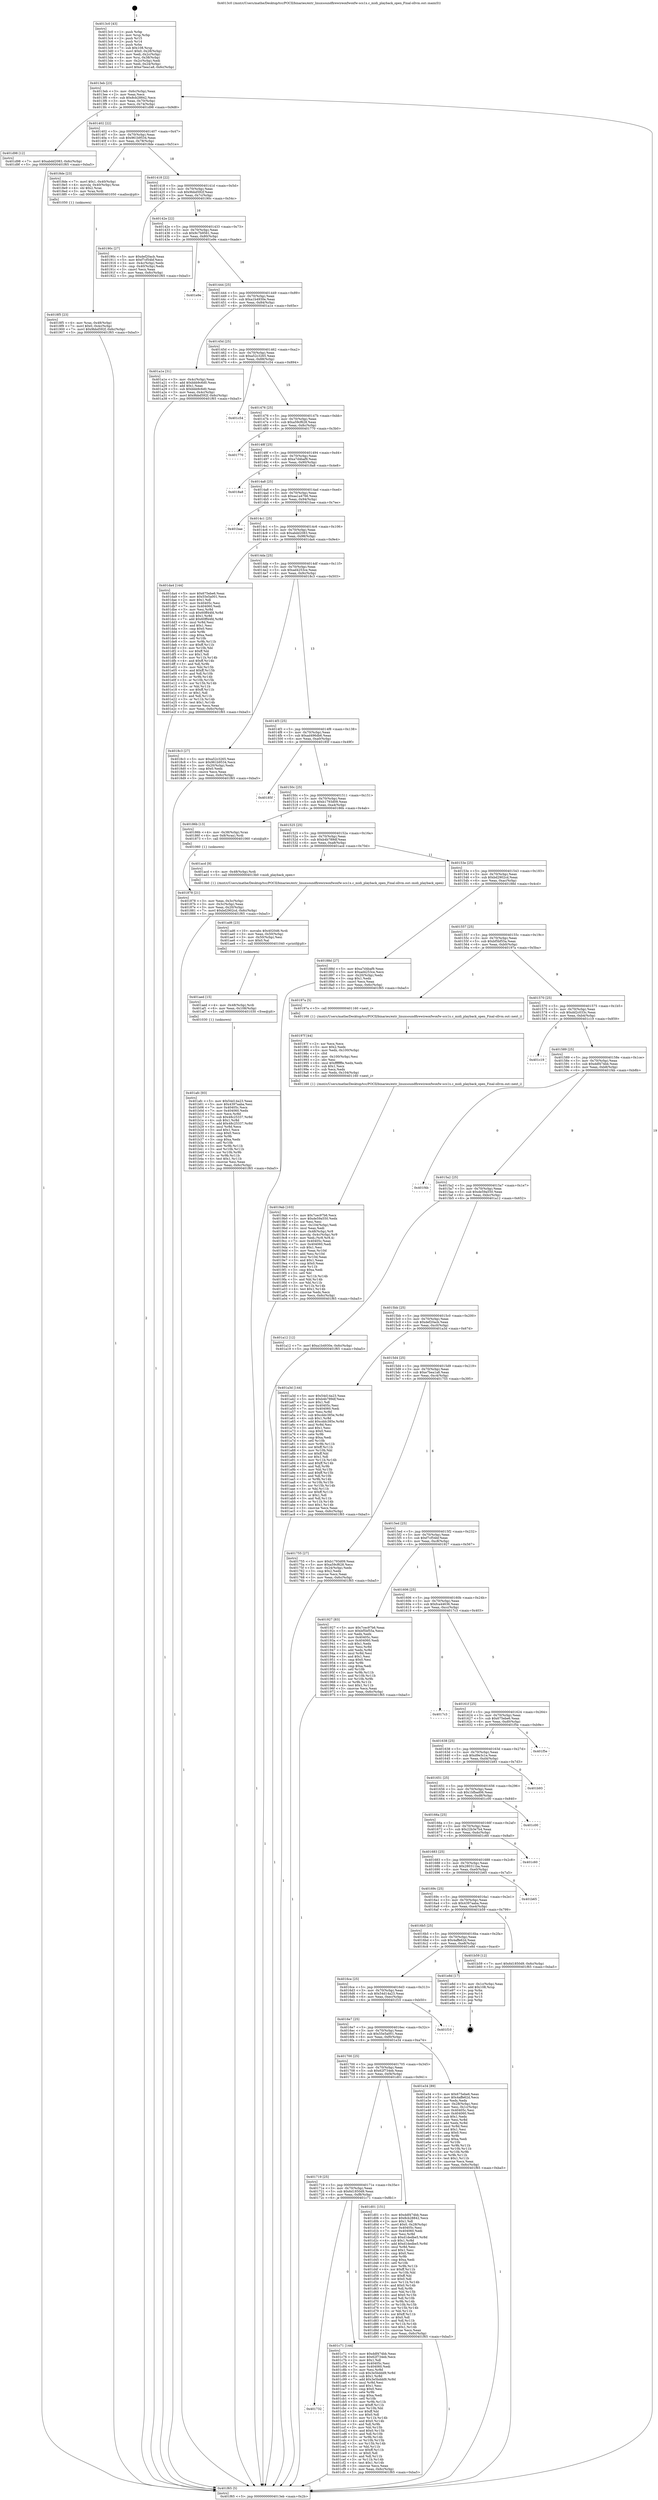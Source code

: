 digraph "0x4013c0" {
  label = "0x4013c0 (/mnt/c/Users/mathe/Desktop/tcc/POCII/binaries/extr_linuxsoundfirewireoxfwoxfw-scs1x.c_midi_playback_open_Final-ollvm.out::main(0))"
  labelloc = "t"
  node[shape=record]

  Entry [label="",width=0.3,height=0.3,shape=circle,fillcolor=black,style=filled]
  "0x4013eb" [label="{
     0x4013eb [23]\l
     | [instrs]\l
     &nbsp;&nbsp;0x4013eb \<+3\>: mov -0x6c(%rbp),%eax\l
     &nbsp;&nbsp;0x4013ee \<+2\>: mov %eax,%ecx\l
     &nbsp;&nbsp;0x4013f0 \<+6\>: sub $0x8cb28842,%ecx\l
     &nbsp;&nbsp;0x4013f6 \<+3\>: mov %eax,-0x70(%rbp)\l
     &nbsp;&nbsp;0x4013f9 \<+3\>: mov %ecx,-0x74(%rbp)\l
     &nbsp;&nbsp;0x4013fc \<+6\>: je 0000000000401d98 \<main+0x9d8\>\l
  }"]
  "0x401d98" [label="{
     0x401d98 [12]\l
     | [instrs]\l
     &nbsp;&nbsp;0x401d98 \<+7\>: movl $0xabdd2083,-0x6c(%rbp)\l
     &nbsp;&nbsp;0x401d9f \<+5\>: jmp 0000000000401f65 \<main+0xba5\>\l
  }"]
  "0x401402" [label="{
     0x401402 [22]\l
     | [instrs]\l
     &nbsp;&nbsp;0x401402 \<+5\>: jmp 0000000000401407 \<main+0x47\>\l
     &nbsp;&nbsp;0x401407 \<+3\>: mov -0x70(%rbp),%eax\l
     &nbsp;&nbsp;0x40140a \<+5\>: sub $0x961b9534,%eax\l
     &nbsp;&nbsp;0x40140f \<+3\>: mov %eax,-0x78(%rbp)\l
     &nbsp;&nbsp;0x401412 \<+6\>: je 00000000004018de \<main+0x51e\>\l
  }"]
  Exit [label="",width=0.3,height=0.3,shape=circle,fillcolor=black,style=filled,peripheries=2]
  "0x4018de" [label="{
     0x4018de [23]\l
     | [instrs]\l
     &nbsp;&nbsp;0x4018de \<+7\>: movl $0x1,-0x40(%rbp)\l
     &nbsp;&nbsp;0x4018e5 \<+4\>: movslq -0x40(%rbp),%rax\l
     &nbsp;&nbsp;0x4018e9 \<+4\>: shl $0x2,%rax\l
     &nbsp;&nbsp;0x4018ed \<+3\>: mov %rax,%rdi\l
     &nbsp;&nbsp;0x4018f0 \<+5\>: call 0000000000401050 \<malloc@plt\>\l
     | [calls]\l
     &nbsp;&nbsp;0x401050 \{1\} (unknown)\l
  }"]
  "0x401418" [label="{
     0x401418 [22]\l
     | [instrs]\l
     &nbsp;&nbsp;0x401418 \<+5\>: jmp 000000000040141d \<main+0x5d\>\l
     &nbsp;&nbsp;0x40141d \<+3\>: mov -0x70(%rbp),%eax\l
     &nbsp;&nbsp;0x401420 \<+5\>: sub $0x9bbd592f,%eax\l
     &nbsp;&nbsp;0x401425 \<+3\>: mov %eax,-0x7c(%rbp)\l
     &nbsp;&nbsp;0x401428 \<+6\>: je 000000000040190c \<main+0x54c\>\l
  }"]
  "0x401732" [label="{
     0x401732\l
  }", style=dashed]
  "0x40190c" [label="{
     0x40190c [27]\l
     | [instrs]\l
     &nbsp;&nbsp;0x40190c \<+5\>: mov $0xdef20acb,%eax\l
     &nbsp;&nbsp;0x401911 \<+5\>: mov $0xf7cf54bf,%ecx\l
     &nbsp;&nbsp;0x401916 \<+3\>: mov -0x4c(%rbp),%edx\l
     &nbsp;&nbsp;0x401919 \<+3\>: cmp -0x40(%rbp),%edx\l
     &nbsp;&nbsp;0x40191c \<+3\>: cmovl %ecx,%eax\l
     &nbsp;&nbsp;0x40191f \<+3\>: mov %eax,-0x6c(%rbp)\l
     &nbsp;&nbsp;0x401922 \<+5\>: jmp 0000000000401f65 \<main+0xba5\>\l
  }"]
  "0x40142e" [label="{
     0x40142e [22]\l
     | [instrs]\l
     &nbsp;&nbsp;0x40142e \<+5\>: jmp 0000000000401433 \<main+0x73\>\l
     &nbsp;&nbsp;0x401433 \<+3\>: mov -0x70(%rbp),%eax\l
     &nbsp;&nbsp;0x401436 \<+5\>: sub $0x9c7b9561,%eax\l
     &nbsp;&nbsp;0x40143b \<+3\>: mov %eax,-0x80(%rbp)\l
     &nbsp;&nbsp;0x40143e \<+6\>: je 0000000000401e9e \<main+0xade\>\l
  }"]
  "0x401c71" [label="{
     0x401c71 [144]\l
     | [instrs]\l
     &nbsp;&nbsp;0x401c71 \<+5\>: mov $0xddf474bb,%eax\l
     &nbsp;&nbsp;0x401c76 \<+5\>: mov $0x62f734eb,%ecx\l
     &nbsp;&nbsp;0x401c7b \<+2\>: mov $0x1,%dl\l
     &nbsp;&nbsp;0x401c7d \<+7\>: mov 0x40405c,%esi\l
     &nbsp;&nbsp;0x401c84 \<+7\>: mov 0x404060,%edi\l
     &nbsp;&nbsp;0x401c8b \<+3\>: mov %esi,%r8d\l
     &nbsp;&nbsp;0x401c8e \<+7\>: sub $0x3e5bddd9,%r8d\l
     &nbsp;&nbsp;0x401c95 \<+4\>: sub $0x1,%r8d\l
     &nbsp;&nbsp;0x401c99 \<+7\>: add $0x3e5bddd9,%r8d\l
     &nbsp;&nbsp;0x401ca0 \<+4\>: imul %r8d,%esi\l
     &nbsp;&nbsp;0x401ca4 \<+3\>: and $0x1,%esi\l
     &nbsp;&nbsp;0x401ca7 \<+3\>: cmp $0x0,%esi\l
     &nbsp;&nbsp;0x401caa \<+4\>: sete %r9b\l
     &nbsp;&nbsp;0x401cae \<+3\>: cmp $0xa,%edi\l
     &nbsp;&nbsp;0x401cb1 \<+4\>: setl %r10b\l
     &nbsp;&nbsp;0x401cb5 \<+3\>: mov %r9b,%r11b\l
     &nbsp;&nbsp;0x401cb8 \<+4\>: xor $0xff,%r11b\l
     &nbsp;&nbsp;0x401cbc \<+3\>: mov %r10b,%bl\l
     &nbsp;&nbsp;0x401cbf \<+3\>: xor $0xff,%bl\l
     &nbsp;&nbsp;0x401cc2 \<+3\>: xor $0x0,%dl\l
     &nbsp;&nbsp;0x401cc5 \<+3\>: mov %r11b,%r14b\l
     &nbsp;&nbsp;0x401cc8 \<+4\>: and $0x0,%r14b\l
     &nbsp;&nbsp;0x401ccc \<+3\>: and %dl,%r9b\l
     &nbsp;&nbsp;0x401ccf \<+3\>: mov %bl,%r15b\l
     &nbsp;&nbsp;0x401cd2 \<+4\>: and $0x0,%r15b\l
     &nbsp;&nbsp;0x401cd6 \<+3\>: and %dl,%r10b\l
     &nbsp;&nbsp;0x401cd9 \<+3\>: or %r9b,%r14b\l
     &nbsp;&nbsp;0x401cdc \<+3\>: or %r10b,%r15b\l
     &nbsp;&nbsp;0x401cdf \<+3\>: xor %r15b,%r14b\l
     &nbsp;&nbsp;0x401ce2 \<+3\>: or %bl,%r11b\l
     &nbsp;&nbsp;0x401ce5 \<+4\>: xor $0xff,%r11b\l
     &nbsp;&nbsp;0x401ce9 \<+3\>: or $0x0,%dl\l
     &nbsp;&nbsp;0x401cec \<+3\>: and %dl,%r11b\l
     &nbsp;&nbsp;0x401cef \<+3\>: or %r11b,%r14b\l
     &nbsp;&nbsp;0x401cf2 \<+4\>: test $0x1,%r14b\l
     &nbsp;&nbsp;0x401cf6 \<+3\>: cmovne %ecx,%eax\l
     &nbsp;&nbsp;0x401cf9 \<+3\>: mov %eax,-0x6c(%rbp)\l
     &nbsp;&nbsp;0x401cfc \<+5\>: jmp 0000000000401f65 \<main+0xba5\>\l
  }"]
  "0x401e9e" [label="{
     0x401e9e\l
  }", style=dashed]
  "0x401444" [label="{
     0x401444 [25]\l
     | [instrs]\l
     &nbsp;&nbsp;0x401444 \<+5\>: jmp 0000000000401449 \<main+0x89\>\l
     &nbsp;&nbsp;0x401449 \<+3\>: mov -0x70(%rbp),%eax\l
     &nbsp;&nbsp;0x40144c \<+5\>: sub $0xa1b4930e,%eax\l
     &nbsp;&nbsp;0x401451 \<+6\>: mov %eax,-0x84(%rbp)\l
     &nbsp;&nbsp;0x401457 \<+6\>: je 0000000000401a1e \<main+0x65e\>\l
  }"]
  "0x401719" [label="{
     0x401719 [25]\l
     | [instrs]\l
     &nbsp;&nbsp;0x401719 \<+5\>: jmp 000000000040171e \<main+0x35e\>\l
     &nbsp;&nbsp;0x40171e \<+3\>: mov -0x70(%rbp),%eax\l
     &nbsp;&nbsp;0x401721 \<+5\>: sub $0x6d1850d9,%eax\l
     &nbsp;&nbsp;0x401726 \<+6\>: mov %eax,-0xf8(%rbp)\l
     &nbsp;&nbsp;0x40172c \<+6\>: je 0000000000401c71 \<main+0x8b1\>\l
  }"]
  "0x401a1e" [label="{
     0x401a1e [31]\l
     | [instrs]\l
     &nbsp;&nbsp;0x401a1e \<+3\>: mov -0x4c(%rbp),%eax\l
     &nbsp;&nbsp;0x401a21 \<+5\>: add $0xbbb9c6d0,%eax\l
     &nbsp;&nbsp;0x401a26 \<+3\>: add $0x1,%eax\l
     &nbsp;&nbsp;0x401a29 \<+5\>: sub $0xbbb9c6d0,%eax\l
     &nbsp;&nbsp;0x401a2e \<+3\>: mov %eax,-0x4c(%rbp)\l
     &nbsp;&nbsp;0x401a31 \<+7\>: movl $0x9bbd592f,-0x6c(%rbp)\l
     &nbsp;&nbsp;0x401a38 \<+5\>: jmp 0000000000401f65 \<main+0xba5\>\l
  }"]
  "0x40145d" [label="{
     0x40145d [25]\l
     | [instrs]\l
     &nbsp;&nbsp;0x40145d \<+5\>: jmp 0000000000401462 \<main+0xa2\>\l
     &nbsp;&nbsp;0x401462 \<+3\>: mov -0x70(%rbp),%eax\l
     &nbsp;&nbsp;0x401465 \<+5\>: sub $0xa52c3265,%eax\l
     &nbsp;&nbsp;0x40146a \<+6\>: mov %eax,-0x88(%rbp)\l
     &nbsp;&nbsp;0x401470 \<+6\>: je 0000000000401c54 \<main+0x894\>\l
  }"]
  "0x401d01" [label="{
     0x401d01 [151]\l
     | [instrs]\l
     &nbsp;&nbsp;0x401d01 \<+5\>: mov $0xddf474bb,%eax\l
     &nbsp;&nbsp;0x401d06 \<+5\>: mov $0x8cb28842,%ecx\l
     &nbsp;&nbsp;0x401d0b \<+2\>: mov $0x1,%dl\l
     &nbsp;&nbsp;0x401d0d \<+7\>: movl $0x0,-0x28(%rbp)\l
     &nbsp;&nbsp;0x401d14 \<+7\>: mov 0x40405c,%esi\l
     &nbsp;&nbsp;0x401d1b \<+7\>: mov 0x404060,%edi\l
     &nbsp;&nbsp;0x401d22 \<+3\>: mov %esi,%r8d\l
     &nbsp;&nbsp;0x401d25 \<+7\>: sub $0xd1dedbe5,%r8d\l
     &nbsp;&nbsp;0x401d2c \<+4\>: sub $0x1,%r8d\l
     &nbsp;&nbsp;0x401d30 \<+7\>: add $0xd1dedbe5,%r8d\l
     &nbsp;&nbsp;0x401d37 \<+4\>: imul %r8d,%esi\l
     &nbsp;&nbsp;0x401d3b \<+3\>: and $0x1,%esi\l
     &nbsp;&nbsp;0x401d3e \<+3\>: cmp $0x0,%esi\l
     &nbsp;&nbsp;0x401d41 \<+4\>: sete %r9b\l
     &nbsp;&nbsp;0x401d45 \<+3\>: cmp $0xa,%edi\l
     &nbsp;&nbsp;0x401d48 \<+4\>: setl %r10b\l
     &nbsp;&nbsp;0x401d4c \<+3\>: mov %r9b,%r11b\l
     &nbsp;&nbsp;0x401d4f \<+4\>: xor $0xff,%r11b\l
     &nbsp;&nbsp;0x401d53 \<+3\>: mov %r10b,%bl\l
     &nbsp;&nbsp;0x401d56 \<+3\>: xor $0xff,%bl\l
     &nbsp;&nbsp;0x401d59 \<+3\>: xor $0x0,%dl\l
     &nbsp;&nbsp;0x401d5c \<+3\>: mov %r11b,%r14b\l
     &nbsp;&nbsp;0x401d5f \<+4\>: and $0x0,%r14b\l
     &nbsp;&nbsp;0x401d63 \<+3\>: and %dl,%r9b\l
     &nbsp;&nbsp;0x401d66 \<+3\>: mov %bl,%r15b\l
     &nbsp;&nbsp;0x401d69 \<+4\>: and $0x0,%r15b\l
     &nbsp;&nbsp;0x401d6d \<+3\>: and %dl,%r10b\l
     &nbsp;&nbsp;0x401d70 \<+3\>: or %r9b,%r14b\l
     &nbsp;&nbsp;0x401d73 \<+3\>: or %r10b,%r15b\l
     &nbsp;&nbsp;0x401d76 \<+3\>: xor %r15b,%r14b\l
     &nbsp;&nbsp;0x401d79 \<+3\>: or %bl,%r11b\l
     &nbsp;&nbsp;0x401d7c \<+4\>: xor $0xff,%r11b\l
     &nbsp;&nbsp;0x401d80 \<+3\>: or $0x0,%dl\l
     &nbsp;&nbsp;0x401d83 \<+3\>: and %dl,%r11b\l
     &nbsp;&nbsp;0x401d86 \<+3\>: or %r11b,%r14b\l
     &nbsp;&nbsp;0x401d89 \<+4\>: test $0x1,%r14b\l
     &nbsp;&nbsp;0x401d8d \<+3\>: cmovne %ecx,%eax\l
     &nbsp;&nbsp;0x401d90 \<+3\>: mov %eax,-0x6c(%rbp)\l
     &nbsp;&nbsp;0x401d93 \<+5\>: jmp 0000000000401f65 \<main+0xba5\>\l
  }"]
  "0x401c54" [label="{
     0x401c54\l
  }", style=dashed]
  "0x401476" [label="{
     0x401476 [25]\l
     | [instrs]\l
     &nbsp;&nbsp;0x401476 \<+5\>: jmp 000000000040147b \<main+0xbb\>\l
     &nbsp;&nbsp;0x40147b \<+3\>: mov -0x70(%rbp),%eax\l
     &nbsp;&nbsp;0x40147e \<+5\>: sub $0xa59cf628,%eax\l
     &nbsp;&nbsp;0x401483 \<+6\>: mov %eax,-0x8c(%rbp)\l
     &nbsp;&nbsp;0x401489 \<+6\>: je 0000000000401770 \<main+0x3b0\>\l
  }"]
  "0x401700" [label="{
     0x401700 [25]\l
     | [instrs]\l
     &nbsp;&nbsp;0x401700 \<+5\>: jmp 0000000000401705 \<main+0x345\>\l
     &nbsp;&nbsp;0x401705 \<+3\>: mov -0x70(%rbp),%eax\l
     &nbsp;&nbsp;0x401708 \<+5\>: sub $0x62f734eb,%eax\l
     &nbsp;&nbsp;0x40170d \<+6\>: mov %eax,-0xf4(%rbp)\l
     &nbsp;&nbsp;0x401713 \<+6\>: je 0000000000401d01 \<main+0x941\>\l
  }"]
  "0x401770" [label="{
     0x401770\l
  }", style=dashed]
  "0x40148f" [label="{
     0x40148f [25]\l
     | [instrs]\l
     &nbsp;&nbsp;0x40148f \<+5\>: jmp 0000000000401494 \<main+0xd4\>\l
     &nbsp;&nbsp;0x401494 \<+3\>: mov -0x70(%rbp),%eax\l
     &nbsp;&nbsp;0x401497 \<+5\>: sub $0xa7d4baf9,%eax\l
     &nbsp;&nbsp;0x40149c \<+6\>: mov %eax,-0x90(%rbp)\l
     &nbsp;&nbsp;0x4014a2 \<+6\>: je 00000000004018a8 \<main+0x4e8\>\l
  }"]
  "0x401e34" [label="{
     0x401e34 [89]\l
     | [instrs]\l
     &nbsp;&nbsp;0x401e34 \<+5\>: mov $0x675ebe6,%eax\l
     &nbsp;&nbsp;0x401e39 \<+5\>: mov $0x4affe62d,%ecx\l
     &nbsp;&nbsp;0x401e3e \<+2\>: xor %edx,%edx\l
     &nbsp;&nbsp;0x401e40 \<+3\>: mov -0x28(%rbp),%esi\l
     &nbsp;&nbsp;0x401e43 \<+3\>: mov %esi,-0x1c(%rbp)\l
     &nbsp;&nbsp;0x401e46 \<+7\>: mov 0x40405c,%esi\l
     &nbsp;&nbsp;0x401e4d \<+7\>: mov 0x404060,%edi\l
     &nbsp;&nbsp;0x401e54 \<+3\>: sub $0x1,%edx\l
     &nbsp;&nbsp;0x401e57 \<+3\>: mov %esi,%r8d\l
     &nbsp;&nbsp;0x401e5a \<+3\>: add %edx,%r8d\l
     &nbsp;&nbsp;0x401e5d \<+4\>: imul %r8d,%esi\l
     &nbsp;&nbsp;0x401e61 \<+3\>: and $0x1,%esi\l
     &nbsp;&nbsp;0x401e64 \<+3\>: cmp $0x0,%esi\l
     &nbsp;&nbsp;0x401e67 \<+4\>: sete %r9b\l
     &nbsp;&nbsp;0x401e6b \<+3\>: cmp $0xa,%edi\l
     &nbsp;&nbsp;0x401e6e \<+4\>: setl %r10b\l
     &nbsp;&nbsp;0x401e72 \<+3\>: mov %r9b,%r11b\l
     &nbsp;&nbsp;0x401e75 \<+3\>: and %r10b,%r11b\l
     &nbsp;&nbsp;0x401e78 \<+3\>: xor %r10b,%r9b\l
     &nbsp;&nbsp;0x401e7b \<+3\>: or %r9b,%r11b\l
     &nbsp;&nbsp;0x401e7e \<+4\>: test $0x1,%r11b\l
     &nbsp;&nbsp;0x401e82 \<+3\>: cmovne %ecx,%eax\l
     &nbsp;&nbsp;0x401e85 \<+3\>: mov %eax,-0x6c(%rbp)\l
     &nbsp;&nbsp;0x401e88 \<+5\>: jmp 0000000000401f65 \<main+0xba5\>\l
  }"]
  "0x4018a8" [label="{
     0x4018a8\l
  }", style=dashed]
  "0x4014a8" [label="{
     0x4014a8 [25]\l
     | [instrs]\l
     &nbsp;&nbsp;0x4014a8 \<+5\>: jmp 00000000004014ad \<main+0xed\>\l
     &nbsp;&nbsp;0x4014ad \<+3\>: mov -0x70(%rbp),%eax\l
     &nbsp;&nbsp;0x4014b0 \<+5\>: sub $0xaa1a4766,%eax\l
     &nbsp;&nbsp;0x4014b5 \<+6\>: mov %eax,-0x94(%rbp)\l
     &nbsp;&nbsp;0x4014bb \<+6\>: je 0000000000401bae \<main+0x7ee\>\l
  }"]
  "0x4016e7" [label="{
     0x4016e7 [25]\l
     | [instrs]\l
     &nbsp;&nbsp;0x4016e7 \<+5\>: jmp 00000000004016ec \<main+0x32c\>\l
     &nbsp;&nbsp;0x4016ec \<+3\>: mov -0x70(%rbp),%eax\l
     &nbsp;&nbsp;0x4016ef \<+5\>: sub $0x55e5a001,%eax\l
     &nbsp;&nbsp;0x4016f4 \<+6\>: mov %eax,-0xf0(%rbp)\l
     &nbsp;&nbsp;0x4016fa \<+6\>: je 0000000000401e34 \<main+0xa74\>\l
  }"]
  "0x401bae" [label="{
     0x401bae\l
  }", style=dashed]
  "0x4014c1" [label="{
     0x4014c1 [25]\l
     | [instrs]\l
     &nbsp;&nbsp;0x4014c1 \<+5\>: jmp 00000000004014c6 \<main+0x106\>\l
     &nbsp;&nbsp;0x4014c6 \<+3\>: mov -0x70(%rbp),%eax\l
     &nbsp;&nbsp;0x4014c9 \<+5\>: sub $0xabdd2083,%eax\l
     &nbsp;&nbsp;0x4014ce \<+6\>: mov %eax,-0x98(%rbp)\l
     &nbsp;&nbsp;0x4014d4 \<+6\>: je 0000000000401da4 \<main+0x9e4\>\l
  }"]
  "0x401f10" [label="{
     0x401f10\l
  }", style=dashed]
  "0x401da4" [label="{
     0x401da4 [144]\l
     | [instrs]\l
     &nbsp;&nbsp;0x401da4 \<+5\>: mov $0x675ebe6,%eax\l
     &nbsp;&nbsp;0x401da9 \<+5\>: mov $0x55e5a001,%ecx\l
     &nbsp;&nbsp;0x401dae \<+2\>: mov $0x1,%dl\l
     &nbsp;&nbsp;0x401db0 \<+7\>: mov 0x40405c,%esi\l
     &nbsp;&nbsp;0x401db7 \<+7\>: mov 0x404060,%edi\l
     &nbsp;&nbsp;0x401dbe \<+3\>: mov %esi,%r8d\l
     &nbsp;&nbsp;0x401dc1 \<+7\>: sub $0x60ff44fd,%r8d\l
     &nbsp;&nbsp;0x401dc8 \<+4\>: sub $0x1,%r8d\l
     &nbsp;&nbsp;0x401dcc \<+7\>: add $0x60ff44fd,%r8d\l
     &nbsp;&nbsp;0x401dd3 \<+4\>: imul %r8d,%esi\l
     &nbsp;&nbsp;0x401dd7 \<+3\>: and $0x1,%esi\l
     &nbsp;&nbsp;0x401dda \<+3\>: cmp $0x0,%esi\l
     &nbsp;&nbsp;0x401ddd \<+4\>: sete %r9b\l
     &nbsp;&nbsp;0x401de1 \<+3\>: cmp $0xa,%edi\l
     &nbsp;&nbsp;0x401de4 \<+4\>: setl %r10b\l
     &nbsp;&nbsp;0x401de8 \<+3\>: mov %r9b,%r11b\l
     &nbsp;&nbsp;0x401deb \<+4\>: xor $0xff,%r11b\l
     &nbsp;&nbsp;0x401def \<+3\>: mov %r10b,%bl\l
     &nbsp;&nbsp;0x401df2 \<+3\>: xor $0xff,%bl\l
     &nbsp;&nbsp;0x401df5 \<+3\>: xor $0x1,%dl\l
     &nbsp;&nbsp;0x401df8 \<+3\>: mov %r11b,%r14b\l
     &nbsp;&nbsp;0x401dfb \<+4\>: and $0xff,%r14b\l
     &nbsp;&nbsp;0x401dff \<+3\>: and %dl,%r9b\l
     &nbsp;&nbsp;0x401e02 \<+3\>: mov %bl,%r15b\l
     &nbsp;&nbsp;0x401e05 \<+4\>: and $0xff,%r15b\l
     &nbsp;&nbsp;0x401e09 \<+3\>: and %dl,%r10b\l
     &nbsp;&nbsp;0x401e0c \<+3\>: or %r9b,%r14b\l
     &nbsp;&nbsp;0x401e0f \<+3\>: or %r10b,%r15b\l
     &nbsp;&nbsp;0x401e12 \<+3\>: xor %r15b,%r14b\l
     &nbsp;&nbsp;0x401e15 \<+3\>: or %bl,%r11b\l
     &nbsp;&nbsp;0x401e18 \<+4\>: xor $0xff,%r11b\l
     &nbsp;&nbsp;0x401e1c \<+3\>: or $0x1,%dl\l
     &nbsp;&nbsp;0x401e1f \<+3\>: and %dl,%r11b\l
     &nbsp;&nbsp;0x401e22 \<+3\>: or %r11b,%r14b\l
     &nbsp;&nbsp;0x401e25 \<+4\>: test $0x1,%r14b\l
     &nbsp;&nbsp;0x401e29 \<+3\>: cmovne %ecx,%eax\l
     &nbsp;&nbsp;0x401e2c \<+3\>: mov %eax,-0x6c(%rbp)\l
     &nbsp;&nbsp;0x401e2f \<+5\>: jmp 0000000000401f65 \<main+0xba5\>\l
  }"]
  "0x4014da" [label="{
     0x4014da [25]\l
     | [instrs]\l
     &nbsp;&nbsp;0x4014da \<+5\>: jmp 00000000004014df \<main+0x11f\>\l
     &nbsp;&nbsp;0x4014df \<+3\>: mov -0x70(%rbp),%eax\l
     &nbsp;&nbsp;0x4014e2 \<+5\>: sub $0xad4253ce,%eax\l
     &nbsp;&nbsp;0x4014e7 \<+6\>: mov %eax,-0x9c(%rbp)\l
     &nbsp;&nbsp;0x4014ed \<+6\>: je 00000000004018c3 \<main+0x503\>\l
  }"]
  "0x4016ce" [label="{
     0x4016ce [25]\l
     | [instrs]\l
     &nbsp;&nbsp;0x4016ce \<+5\>: jmp 00000000004016d3 \<main+0x313\>\l
     &nbsp;&nbsp;0x4016d3 \<+3\>: mov -0x70(%rbp),%eax\l
     &nbsp;&nbsp;0x4016d6 \<+5\>: sub $0x54d14a23,%eax\l
     &nbsp;&nbsp;0x4016db \<+6\>: mov %eax,-0xec(%rbp)\l
     &nbsp;&nbsp;0x4016e1 \<+6\>: je 0000000000401f10 \<main+0xb50\>\l
  }"]
  "0x4018c3" [label="{
     0x4018c3 [27]\l
     | [instrs]\l
     &nbsp;&nbsp;0x4018c3 \<+5\>: mov $0xa52c3265,%eax\l
     &nbsp;&nbsp;0x4018c8 \<+5\>: mov $0x961b9534,%ecx\l
     &nbsp;&nbsp;0x4018cd \<+3\>: mov -0x20(%rbp),%edx\l
     &nbsp;&nbsp;0x4018d0 \<+3\>: cmp $0x0,%edx\l
     &nbsp;&nbsp;0x4018d3 \<+3\>: cmove %ecx,%eax\l
     &nbsp;&nbsp;0x4018d6 \<+3\>: mov %eax,-0x6c(%rbp)\l
     &nbsp;&nbsp;0x4018d9 \<+5\>: jmp 0000000000401f65 \<main+0xba5\>\l
  }"]
  "0x4014f3" [label="{
     0x4014f3 [25]\l
     | [instrs]\l
     &nbsp;&nbsp;0x4014f3 \<+5\>: jmp 00000000004014f8 \<main+0x138\>\l
     &nbsp;&nbsp;0x4014f8 \<+3\>: mov -0x70(%rbp),%eax\l
     &nbsp;&nbsp;0x4014fb \<+5\>: sub $0xad496db6,%eax\l
     &nbsp;&nbsp;0x401500 \<+6\>: mov %eax,-0xa0(%rbp)\l
     &nbsp;&nbsp;0x401506 \<+6\>: je 000000000040185f \<main+0x49f\>\l
  }"]
  "0x401e8d" [label="{
     0x401e8d [17]\l
     | [instrs]\l
     &nbsp;&nbsp;0x401e8d \<+3\>: mov -0x1c(%rbp),%eax\l
     &nbsp;&nbsp;0x401e90 \<+7\>: add $0x108,%rsp\l
     &nbsp;&nbsp;0x401e97 \<+1\>: pop %rbx\l
     &nbsp;&nbsp;0x401e98 \<+2\>: pop %r14\l
     &nbsp;&nbsp;0x401e9a \<+2\>: pop %r15\l
     &nbsp;&nbsp;0x401e9c \<+1\>: pop %rbp\l
     &nbsp;&nbsp;0x401e9d \<+1\>: ret\l
  }"]
  "0x40185f" [label="{
     0x40185f\l
  }", style=dashed]
  "0x40150c" [label="{
     0x40150c [25]\l
     | [instrs]\l
     &nbsp;&nbsp;0x40150c \<+5\>: jmp 0000000000401511 \<main+0x151\>\l
     &nbsp;&nbsp;0x401511 \<+3\>: mov -0x70(%rbp),%eax\l
     &nbsp;&nbsp;0x401514 \<+5\>: sub $0xb1793d09,%eax\l
     &nbsp;&nbsp;0x401519 \<+6\>: mov %eax,-0xa4(%rbp)\l
     &nbsp;&nbsp;0x40151f \<+6\>: je 000000000040186b \<main+0x4ab\>\l
  }"]
  "0x4016b5" [label="{
     0x4016b5 [25]\l
     | [instrs]\l
     &nbsp;&nbsp;0x4016b5 \<+5\>: jmp 00000000004016ba \<main+0x2fa\>\l
     &nbsp;&nbsp;0x4016ba \<+3\>: mov -0x70(%rbp),%eax\l
     &nbsp;&nbsp;0x4016bd \<+5\>: sub $0x4affe62d,%eax\l
     &nbsp;&nbsp;0x4016c2 \<+6\>: mov %eax,-0xe8(%rbp)\l
     &nbsp;&nbsp;0x4016c8 \<+6\>: je 0000000000401e8d \<main+0xacd\>\l
  }"]
  "0x40186b" [label="{
     0x40186b [13]\l
     | [instrs]\l
     &nbsp;&nbsp;0x40186b \<+4\>: mov -0x38(%rbp),%rax\l
     &nbsp;&nbsp;0x40186f \<+4\>: mov 0x8(%rax),%rdi\l
     &nbsp;&nbsp;0x401873 \<+5\>: call 0000000000401060 \<atoi@plt\>\l
     | [calls]\l
     &nbsp;&nbsp;0x401060 \{1\} (unknown)\l
  }"]
  "0x401525" [label="{
     0x401525 [25]\l
     | [instrs]\l
     &nbsp;&nbsp;0x401525 \<+5\>: jmp 000000000040152a \<main+0x16a\>\l
     &nbsp;&nbsp;0x40152a \<+3\>: mov -0x70(%rbp),%eax\l
     &nbsp;&nbsp;0x40152d \<+5\>: sub $0xb4b789df,%eax\l
     &nbsp;&nbsp;0x401532 \<+6\>: mov %eax,-0xa8(%rbp)\l
     &nbsp;&nbsp;0x401538 \<+6\>: je 0000000000401acd \<main+0x70d\>\l
  }"]
  "0x401b59" [label="{
     0x401b59 [12]\l
     | [instrs]\l
     &nbsp;&nbsp;0x401b59 \<+7\>: movl $0x6d1850d9,-0x6c(%rbp)\l
     &nbsp;&nbsp;0x401b60 \<+5\>: jmp 0000000000401f65 \<main+0xba5\>\l
  }"]
  "0x401acd" [label="{
     0x401acd [9]\l
     | [instrs]\l
     &nbsp;&nbsp;0x401acd \<+4\>: mov -0x48(%rbp),%rdi\l
     &nbsp;&nbsp;0x401ad1 \<+5\>: call 00000000004013b0 \<midi_playback_open\>\l
     | [calls]\l
     &nbsp;&nbsp;0x4013b0 \{1\} (/mnt/c/Users/mathe/Desktop/tcc/POCII/binaries/extr_linuxsoundfirewireoxfwoxfw-scs1x.c_midi_playback_open_Final-ollvm.out::midi_playback_open)\l
  }"]
  "0x40153e" [label="{
     0x40153e [25]\l
     | [instrs]\l
     &nbsp;&nbsp;0x40153e \<+5\>: jmp 0000000000401543 \<main+0x183\>\l
     &nbsp;&nbsp;0x401543 \<+3\>: mov -0x70(%rbp),%eax\l
     &nbsp;&nbsp;0x401546 \<+5\>: sub $0xbd2902cd,%eax\l
     &nbsp;&nbsp;0x40154b \<+6\>: mov %eax,-0xac(%rbp)\l
     &nbsp;&nbsp;0x401551 \<+6\>: je 000000000040188d \<main+0x4cd\>\l
  }"]
  "0x40169c" [label="{
     0x40169c [25]\l
     | [instrs]\l
     &nbsp;&nbsp;0x40169c \<+5\>: jmp 00000000004016a1 \<main+0x2e1\>\l
     &nbsp;&nbsp;0x4016a1 \<+3\>: mov -0x70(%rbp),%eax\l
     &nbsp;&nbsp;0x4016a4 \<+5\>: sub $0x4397aaba,%eax\l
     &nbsp;&nbsp;0x4016a9 \<+6\>: mov %eax,-0xe4(%rbp)\l
     &nbsp;&nbsp;0x4016af \<+6\>: je 0000000000401b59 \<main+0x799\>\l
  }"]
  "0x40188d" [label="{
     0x40188d [27]\l
     | [instrs]\l
     &nbsp;&nbsp;0x40188d \<+5\>: mov $0xa7d4baf9,%eax\l
     &nbsp;&nbsp;0x401892 \<+5\>: mov $0xad4253ce,%ecx\l
     &nbsp;&nbsp;0x401897 \<+3\>: mov -0x20(%rbp),%edx\l
     &nbsp;&nbsp;0x40189a \<+3\>: cmp $0x1,%edx\l
     &nbsp;&nbsp;0x40189d \<+3\>: cmovl %ecx,%eax\l
     &nbsp;&nbsp;0x4018a0 \<+3\>: mov %eax,-0x6c(%rbp)\l
     &nbsp;&nbsp;0x4018a3 \<+5\>: jmp 0000000000401f65 \<main+0xba5\>\l
  }"]
  "0x401557" [label="{
     0x401557 [25]\l
     | [instrs]\l
     &nbsp;&nbsp;0x401557 \<+5\>: jmp 000000000040155c \<main+0x19c\>\l
     &nbsp;&nbsp;0x40155c \<+3\>: mov -0x70(%rbp),%eax\l
     &nbsp;&nbsp;0x40155f \<+5\>: sub $0xbf5bf55a,%eax\l
     &nbsp;&nbsp;0x401564 \<+6\>: mov %eax,-0xb0(%rbp)\l
     &nbsp;&nbsp;0x40156a \<+6\>: je 000000000040197a \<main+0x5ba\>\l
  }"]
  "0x401b65" [label="{
     0x401b65\l
  }", style=dashed]
  "0x40197a" [label="{
     0x40197a [5]\l
     | [instrs]\l
     &nbsp;&nbsp;0x40197a \<+5\>: call 0000000000401160 \<next_i\>\l
     | [calls]\l
     &nbsp;&nbsp;0x401160 \{1\} (/mnt/c/Users/mathe/Desktop/tcc/POCII/binaries/extr_linuxsoundfirewireoxfwoxfw-scs1x.c_midi_playback_open_Final-ollvm.out::next_i)\l
  }"]
  "0x401570" [label="{
     0x401570 [25]\l
     | [instrs]\l
     &nbsp;&nbsp;0x401570 \<+5\>: jmp 0000000000401575 \<main+0x1b5\>\l
     &nbsp;&nbsp;0x401575 \<+3\>: mov -0x70(%rbp),%eax\l
     &nbsp;&nbsp;0x401578 \<+5\>: sub $0xdd2c033c,%eax\l
     &nbsp;&nbsp;0x40157d \<+6\>: mov %eax,-0xb4(%rbp)\l
     &nbsp;&nbsp;0x401583 \<+6\>: je 0000000000401c19 \<main+0x859\>\l
  }"]
  "0x401683" [label="{
     0x401683 [25]\l
     | [instrs]\l
     &nbsp;&nbsp;0x401683 \<+5\>: jmp 0000000000401688 \<main+0x2c8\>\l
     &nbsp;&nbsp;0x401688 \<+3\>: mov -0x70(%rbp),%eax\l
     &nbsp;&nbsp;0x40168b \<+5\>: sub $0x280311ba,%eax\l
     &nbsp;&nbsp;0x401690 \<+6\>: mov %eax,-0xe0(%rbp)\l
     &nbsp;&nbsp;0x401696 \<+6\>: je 0000000000401b65 \<main+0x7a5\>\l
  }"]
  "0x401c19" [label="{
     0x401c19\l
  }", style=dashed]
  "0x401589" [label="{
     0x401589 [25]\l
     | [instrs]\l
     &nbsp;&nbsp;0x401589 \<+5\>: jmp 000000000040158e \<main+0x1ce\>\l
     &nbsp;&nbsp;0x40158e \<+3\>: mov -0x70(%rbp),%eax\l
     &nbsp;&nbsp;0x401591 \<+5\>: sub $0xddf474bb,%eax\l
     &nbsp;&nbsp;0x401596 \<+6\>: mov %eax,-0xb8(%rbp)\l
     &nbsp;&nbsp;0x40159c \<+6\>: je 0000000000401f4b \<main+0xb8b\>\l
  }"]
  "0x401c60" [label="{
     0x401c60\l
  }", style=dashed]
  "0x401f4b" [label="{
     0x401f4b\l
  }", style=dashed]
  "0x4015a2" [label="{
     0x4015a2 [25]\l
     | [instrs]\l
     &nbsp;&nbsp;0x4015a2 \<+5\>: jmp 00000000004015a7 \<main+0x1e7\>\l
     &nbsp;&nbsp;0x4015a7 \<+3\>: mov -0x70(%rbp),%eax\l
     &nbsp;&nbsp;0x4015aa \<+5\>: sub $0xde59a550,%eax\l
     &nbsp;&nbsp;0x4015af \<+6\>: mov %eax,-0xbc(%rbp)\l
     &nbsp;&nbsp;0x4015b5 \<+6\>: je 0000000000401a12 \<main+0x652\>\l
  }"]
  "0x40166a" [label="{
     0x40166a [25]\l
     | [instrs]\l
     &nbsp;&nbsp;0x40166a \<+5\>: jmp 000000000040166f \<main+0x2af\>\l
     &nbsp;&nbsp;0x40166f \<+3\>: mov -0x70(%rbp),%eax\l
     &nbsp;&nbsp;0x401672 \<+5\>: sub $0x22b3e7b4,%eax\l
     &nbsp;&nbsp;0x401677 \<+6\>: mov %eax,-0xdc(%rbp)\l
     &nbsp;&nbsp;0x40167d \<+6\>: je 0000000000401c60 \<main+0x8a0\>\l
  }"]
  "0x401a12" [label="{
     0x401a12 [12]\l
     | [instrs]\l
     &nbsp;&nbsp;0x401a12 \<+7\>: movl $0xa1b4930e,-0x6c(%rbp)\l
     &nbsp;&nbsp;0x401a19 \<+5\>: jmp 0000000000401f65 \<main+0xba5\>\l
  }"]
  "0x4015bb" [label="{
     0x4015bb [25]\l
     | [instrs]\l
     &nbsp;&nbsp;0x4015bb \<+5\>: jmp 00000000004015c0 \<main+0x200\>\l
     &nbsp;&nbsp;0x4015c0 \<+3\>: mov -0x70(%rbp),%eax\l
     &nbsp;&nbsp;0x4015c3 \<+5\>: sub $0xdef20acb,%eax\l
     &nbsp;&nbsp;0x4015c8 \<+6\>: mov %eax,-0xc0(%rbp)\l
     &nbsp;&nbsp;0x4015ce \<+6\>: je 0000000000401a3d \<main+0x67d\>\l
  }"]
  "0x401c00" [label="{
     0x401c00\l
  }", style=dashed]
  "0x401a3d" [label="{
     0x401a3d [144]\l
     | [instrs]\l
     &nbsp;&nbsp;0x401a3d \<+5\>: mov $0x54d14a23,%eax\l
     &nbsp;&nbsp;0x401a42 \<+5\>: mov $0xb4b789df,%ecx\l
     &nbsp;&nbsp;0x401a47 \<+2\>: mov $0x1,%dl\l
     &nbsp;&nbsp;0x401a49 \<+7\>: mov 0x40405c,%esi\l
     &nbsp;&nbsp;0x401a50 \<+7\>: mov 0x404060,%edi\l
     &nbsp;&nbsp;0x401a57 \<+3\>: mov %esi,%r8d\l
     &nbsp;&nbsp;0x401a5a \<+7\>: sub $0xcddc385e,%r8d\l
     &nbsp;&nbsp;0x401a61 \<+4\>: sub $0x1,%r8d\l
     &nbsp;&nbsp;0x401a65 \<+7\>: add $0xcddc385e,%r8d\l
     &nbsp;&nbsp;0x401a6c \<+4\>: imul %r8d,%esi\l
     &nbsp;&nbsp;0x401a70 \<+3\>: and $0x1,%esi\l
     &nbsp;&nbsp;0x401a73 \<+3\>: cmp $0x0,%esi\l
     &nbsp;&nbsp;0x401a76 \<+4\>: sete %r9b\l
     &nbsp;&nbsp;0x401a7a \<+3\>: cmp $0xa,%edi\l
     &nbsp;&nbsp;0x401a7d \<+4\>: setl %r10b\l
     &nbsp;&nbsp;0x401a81 \<+3\>: mov %r9b,%r11b\l
     &nbsp;&nbsp;0x401a84 \<+4\>: xor $0xff,%r11b\l
     &nbsp;&nbsp;0x401a88 \<+3\>: mov %r10b,%bl\l
     &nbsp;&nbsp;0x401a8b \<+3\>: xor $0xff,%bl\l
     &nbsp;&nbsp;0x401a8e \<+3\>: xor $0x1,%dl\l
     &nbsp;&nbsp;0x401a91 \<+3\>: mov %r11b,%r14b\l
     &nbsp;&nbsp;0x401a94 \<+4\>: and $0xff,%r14b\l
     &nbsp;&nbsp;0x401a98 \<+3\>: and %dl,%r9b\l
     &nbsp;&nbsp;0x401a9b \<+3\>: mov %bl,%r15b\l
     &nbsp;&nbsp;0x401a9e \<+4\>: and $0xff,%r15b\l
     &nbsp;&nbsp;0x401aa2 \<+3\>: and %dl,%r10b\l
     &nbsp;&nbsp;0x401aa5 \<+3\>: or %r9b,%r14b\l
     &nbsp;&nbsp;0x401aa8 \<+3\>: or %r10b,%r15b\l
     &nbsp;&nbsp;0x401aab \<+3\>: xor %r15b,%r14b\l
     &nbsp;&nbsp;0x401aae \<+3\>: or %bl,%r11b\l
     &nbsp;&nbsp;0x401ab1 \<+4\>: xor $0xff,%r11b\l
     &nbsp;&nbsp;0x401ab5 \<+3\>: or $0x1,%dl\l
     &nbsp;&nbsp;0x401ab8 \<+3\>: and %dl,%r11b\l
     &nbsp;&nbsp;0x401abb \<+3\>: or %r11b,%r14b\l
     &nbsp;&nbsp;0x401abe \<+4\>: test $0x1,%r14b\l
     &nbsp;&nbsp;0x401ac2 \<+3\>: cmovne %ecx,%eax\l
     &nbsp;&nbsp;0x401ac5 \<+3\>: mov %eax,-0x6c(%rbp)\l
     &nbsp;&nbsp;0x401ac8 \<+5\>: jmp 0000000000401f65 \<main+0xba5\>\l
  }"]
  "0x4015d4" [label="{
     0x4015d4 [25]\l
     | [instrs]\l
     &nbsp;&nbsp;0x4015d4 \<+5\>: jmp 00000000004015d9 \<main+0x219\>\l
     &nbsp;&nbsp;0x4015d9 \<+3\>: mov -0x70(%rbp),%eax\l
     &nbsp;&nbsp;0x4015dc \<+5\>: sub $0xe7bea1a8,%eax\l
     &nbsp;&nbsp;0x4015e1 \<+6\>: mov %eax,-0xc4(%rbp)\l
     &nbsp;&nbsp;0x4015e7 \<+6\>: je 0000000000401755 \<main+0x395\>\l
  }"]
  "0x401651" [label="{
     0x401651 [25]\l
     | [instrs]\l
     &nbsp;&nbsp;0x401651 \<+5\>: jmp 0000000000401656 \<main+0x296\>\l
     &nbsp;&nbsp;0x401656 \<+3\>: mov -0x70(%rbp),%eax\l
     &nbsp;&nbsp;0x401659 \<+5\>: sub $0x1bfbad06,%eax\l
     &nbsp;&nbsp;0x40165e \<+6\>: mov %eax,-0xd8(%rbp)\l
     &nbsp;&nbsp;0x401664 \<+6\>: je 0000000000401c00 \<main+0x840\>\l
  }"]
  "0x401755" [label="{
     0x401755 [27]\l
     | [instrs]\l
     &nbsp;&nbsp;0x401755 \<+5\>: mov $0xb1793d09,%eax\l
     &nbsp;&nbsp;0x40175a \<+5\>: mov $0xa59cf628,%ecx\l
     &nbsp;&nbsp;0x40175f \<+3\>: mov -0x24(%rbp),%edx\l
     &nbsp;&nbsp;0x401762 \<+3\>: cmp $0x2,%edx\l
     &nbsp;&nbsp;0x401765 \<+3\>: cmovne %ecx,%eax\l
     &nbsp;&nbsp;0x401768 \<+3\>: mov %eax,-0x6c(%rbp)\l
     &nbsp;&nbsp;0x40176b \<+5\>: jmp 0000000000401f65 \<main+0xba5\>\l
  }"]
  "0x4015ed" [label="{
     0x4015ed [25]\l
     | [instrs]\l
     &nbsp;&nbsp;0x4015ed \<+5\>: jmp 00000000004015f2 \<main+0x232\>\l
     &nbsp;&nbsp;0x4015f2 \<+3\>: mov -0x70(%rbp),%eax\l
     &nbsp;&nbsp;0x4015f5 \<+5\>: sub $0xf7cf54bf,%eax\l
     &nbsp;&nbsp;0x4015fa \<+6\>: mov %eax,-0xc8(%rbp)\l
     &nbsp;&nbsp;0x401600 \<+6\>: je 0000000000401927 \<main+0x567\>\l
  }"]
  "0x401f65" [label="{
     0x401f65 [5]\l
     | [instrs]\l
     &nbsp;&nbsp;0x401f65 \<+5\>: jmp 00000000004013eb \<main+0x2b\>\l
  }"]
  "0x4013c0" [label="{
     0x4013c0 [43]\l
     | [instrs]\l
     &nbsp;&nbsp;0x4013c0 \<+1\>: push %rbp\l
     &nbsp;&nbsp;0x4013c1 \<+3\>: mov %rsp,%rbp\l
     &nbsp;&nbsp;0x4013c4 \<+2\>: push %r15\l
     &nbsp;&nbsp;0x4013c6 \<+2\>: push %r14\l
     &nbsp;&nbsp;0x4013c8 \<+1\>: push %rbx\l
     &nbsp;&nbsp;0x4013c9 \<+7\>: sub $0x108,%rsp\l
     &nbsp;&nbsp;0x4013d0 \<+7\>: movl $0x0,-0x28(%rbp)\l
     &nbsp;&nbsp;0x4013d7 \<+3\>: mov %edi,-0x2c(%rbp)\l
     &nbsp;&nbsp;0x4013da \<+4\>: mov %rsi,-0x38(%rbp)\l
     &nbsp;&nbsp;0x4013de \<+3\>: mov -0x2c(%rbp),%edi\l
     &nbsp;&nbsp;0x4013e1 \<+3\>: mov %edi,-0x24(%rbp)\l
     &nbsp;&nbsp;0x4013e4 \<+7\>: movl $0xe7bea1a8,-0x6c(%rbp)\l
  }"]
  "0x401878" [label="{
     0x401878 [21]\l
     | [instrs]\l
     &nbsp;&nbsp;0x401878 \<+3\>: mov %eax,-0x3c(%rbp)\l
     &nbsp;&nbsp;0x40187b \<+3\>: mov -0x3c(%rbp),%eax\l
     &nbsp;&nbsp;0x40187e \<+3\>: mov %eax,-0x20(%rbp)\l
     &nbsp;&nbsp;0x401881 \<+7\>: movl $0xbd2902cd,-0x6c(%rbp)\l
     &nbsp;&nbsp;0x401888 \<+5\>: jmp 0000000000401f65 \<main+0xba5\>\l
  }"]
  "0x4018f5" [label="{
     0x4018f5 [23]\l
     | [instrs]\l
     &nbsp;&nbsp;0x4018f5 \<+4\>: mov %rax,-0x48(%rbp)\l
     &nbsp;&nbsp;0x4018f9 \<+7\>: movl $0x0,-0x4c(%rbp)\l
     &nbsp;&nbsp;0x401900 \<+7\>: movl $0x9bbd592f,-0x6c(%rbp)\l
     &nbsp;&nbsp;0x401907 \<+5\>: jmp 0000000000401f65 \<main+0xba5\>\l
  }"]
  "0x401b93" [label="{
     0x401b93\l
  }", style=dashed]
  "0x401927" [label="{
     0x401927 [83]\l
     | [instrs]\l
     &nbsp;&nbsp;0x401927 \<+5\>: mov $0x7cec97b6,%eax\l
     &nbsp;&nbsp;0x40192c \<+5\>: mov $0xbf5bf55a,%ecx\l
     &nbsp;&nbsp;0x401931 \<+2\>: xor %edx,%edx\l
     &nbsp;&nbsp;0x401933 \<+7\>: mov 0x40405c,%esi\l
     &nbsp;&nbsp;0x40193a \<+7\>: mov 0x404060,%edi\l
     &nbsp;&nbsp;0x401941 \<+3\>: sub $0x1,%edx\l
     &nbsp;&nbsp;0x401944 \<+3\>: mov %esi,%r8d\l
     &nbsp;&nbsp;0x401947 \<+3\>: add %edx,%r8d\l
     &nbsp;&nbsp;0x40194a \<+4\>: imul %r8d,%esi\l
     &nbsp;&nbsp;0x40194e \<+3\>: and $0x1,%esi\l
     &nbsp;&nbsp;0x401951 \<+3\>: cmp $0x0,%esi\l
     &nbsp;&nbsp;0x401954 \<+4\>: sete %r9b\l
     &nbsp;&nbsp;0x401958 \<+3\>: cmp $0xa,%edi\l
     &nbsp;&nbsp;0x40195b \<+4\>: setl %r10b\l
     &nbsp;&nbsp;0x40195f \<+3\>: mov %r9b,%r11b\l
     &nbsp;&nbsp;0x401962 \<+3\>: and %r10b,%r11b\l
     &nbsp;&nbsp;0x401965 \<+3\>: xor %r10b,%r9b\l
     &nbsp;&nbsp;0x401968 \<+3\>: or %r9b,%r11b\l
     &nbsp;&nbsp;0x40196b \<+4\>: test $0x1,%r11b\l
     &nbsp;&nbsp;0x40196f \<+3\>: cmovne %ecx,%eax\l
     &nbsp;&nbsp;0x401972 \<+3\>: mov %eax,-0x6c(%rbp)\l
     &nbsp;&nbsp;0x401975 \<+5\>: jmp 0000000000401f65 \<main+0xba5\>\l
  }"]
  "0x401606" [label="{
     0x401606 [25]\l
     | [instrs]\l
     &nbsp;&nbsp;0x401606 \<+5\>: jmp 000000000040160b \<main+0x24b\>\l
     &nbsp;&nbsp;0x40160b \<+3\>: mov -0x70(%rbp),%eax\l
     &nbsp;&nbsp;0x40160e \<+5\>: sub $0xfca44636,%eax\l
     &nbsp;&nbsp;0x401613 \<+6\>: mov %eax,-0xcc(%rbp)\l
     &nbsp;&nbsp;0x401619 \<+6\>: je 00000000004017c3 \<main+0x403\>\l
  }"]
  "0x40197f" [label="{
     0x40197f [44]\l
     | [instrs]\l
     &nbsp;&nbsp;0x40197f \<+2\>: xor %ecx,%ecx\l
     &nbsp;&nbsp;0x401981 \<+5\>: mov $0x2,%edx\l
     &nbsp;&nbsp;0x401986 \<+6\>: mov %edx,-0x100(%rbp)\l
     &nbsp;&nbsp;0x40198c \<+1\>: cltd\l
     &nbsp;&nbsp;0x40198d \<+6\>: mov -0x100(%rbp),%esi\l
     &nbsp;&nbsp;0x401993 \<+2\>: idiv %esi\l
     &nbsp;&nbsp;0x401995 \<+6\>: imul $0xfffffffe,%edx,%edx\l
     &nbsp;&nbsp;0x40199b \<+3\>: sub $0x1,%ecx\l
     &nbsp;&nbsp;0x40199e \<+2\>: sub %ecx,%edx\l
     &nbsp;&nbsp;0x4019a0 \<+6\>: mov %edx,-0x104(%rbp)\l
     &nbsp;&nbsp;0x4019a6 \<+5\>: call 0000000000401160 \<next_i\>\l
     | [calls]\l
     &nbsp;&nbsp;0x401160 \{1\} (/mnt/c/Users/mathe/Desktop/tcc/POCII/binaries/extr_linuxsoundfirewireoxfwoxfw-scs1x.c_midi_playback_open_Final-ollvm.out::next_i)\l
  }"]
  "0x4019ab" [label="{
     0x4019ab [103]\l
     | [instrs]\l
     &nbsp;&nbsp;0x4019ab \<+5\>: mov $0x7cec97b6,%ecx\l
     &nbsp;&nbsp;0x4019b0 \<+5\>: mov $0xde59a550,%edx\l
     &nbsp;&nbsp;0x4019b5 \<+2\>: xor %esi,%esi\l
     &nbsp;&nbsp;0x4019b7 \<+6\>: mov -0x104(%rbp),%edi\l
     &nbsp;&nbsp;0x4019bd \<+3\>: imul %eax,%edi\l
     &nbsp;&nbsp;0x4019c0 \<+4\>: mov -0x48(%rbp),%r8\l
     &nbsp;&nbsp;0x4019c4 \<+4\>: movslq -0x4c(%rbp),%r9\l
     &nbsp;&nbsp;0x4019c8 \<+4\>: mov %edi,(%r8,%r9,4)\l
     &nbsp;&nbsp;0x4019cc \<+7\>: mov 0x40405c,%eax\l
     &nbsp;&nbsp;0x4019d3 \<+7\>: mov 0x404060,%edi\l
     &nbsp;&nbsp;0x4019da \<+3\>: sub $0x1,%esi\l
     &nbsp;&nbsp;0x4019dd \<+3\>: mov %eax,%r10d\l
     &nbsp;&nbsp;0x4019e0 \<+3\>: add %esi,%r10d\l
     &nbsp;&nbsp;0x4019e3 \<+4\>: imul %r10d,%eax\l
     &nbsp;&nbsp;0x4019e7 \<+3\>: and $0x1,%eax\l
     &nbsp;&nbsp;0x4019ea \<+3\>: cmp $0x0,%eax\l
     &nbsp;&nbsp;0x4019ed \<+4\>: sete %r11b\l
     &nbsp;&nbsp;0x4019f1 \<+3\>: cmp $0xa,%edi\l
     &nbsp;&nbsp;0x4019f4 \<+3\>: setl %bl\l
     &nbsp;&nbsp;0x4019f7 \<+3\>: mov %r11b,%r14b\l
     &nbsp;&nbsp;0x4019fa \<+3\>: and %bl,%r14b\l
     &nbsp;&nbsp;0x4019fd \<+3\>: xor %bl,%r11b\l
     &nbsp;&nbsp;0x401a00 \<+3\>: or %r11b,%r14b\l
     &nbsp;&nbsp;0x401a03 \<+4\>: test $0x1,%r14b\l
     &nbsp;&nbsp;0x401a07 \<+3\>: cmovne %edx,%ecx\l
     &nbsp;&nbsp;0x401a0a \<+3\>: mov %ecx,-0x6c(%rbp)\l
     &nbsp;&nbsp;0x401a0d \<+5\>: jmp 0000000000401f65 \<main+0xba5\>\l
  }"]
  "0x401ad6" [label="{
     0x401ad6 [23]\l
     | [instrs]\l
     &nbsp;&nbsp;0x401ad6 \<+10\>: movabs $0x4020d6,%rdi\l
     &nbsp;&nbsp;0x401ae0 \<+3\>: mov %eax,-0x50(%rbp)\l
     &nbsp;&nbsp;0x401ae3 \<+3\>: mov -0x50(%rbp),%esi\l
     &nbsp;&nbsp;0x401ae6 \<+2\>: mov $0x0,%al\l
     &nbsp;&nbsp;0x401ae8 \<+5\>: call 0000000000401040 \<printf@plt\>\l
     | [calls]\l
     &nbsp;&nbsp;0x401040 \{1\} (unknown)\l
  }"]
  "0x401aed" [label="{
     0x401aed [15]\l
     | [instrs]\l
     &nbsp;&nbsp;0x401aed \<+4\>: mov -0x48(%rbp),%rdi\l
     &nbsp;&nbsp;0x401af1 \<+6\>: mov %eax,-0x108(%rbp)\l
     &nbsp;&nbsp;0x401af7 \<+5\>: call 0000000000401030 \<free@plt\>\l
     | [calls]\l
     &nbsp;&nbsp;0x401030 \{1\} (unknown)\l
  }"]
  "0x401afc" [label="{
     0x401afc [93]\l
     | [instrs]\l
     &nbsp;&nbsp;0x401afc \<+5\>: mov $0x54d14a23,%eax\l
     &nbsp;&nbsp;0x401b01 \<+5\>: mov $0x4397aaba,%esi\l
     &nbsp;&nbsp;0x401b06 \<+7\>: mov 0x40405c,%ecx\l
     &nbsp;&nbsp;0x401b0d \<+7\>: mov 0x404060,%edx\l
     &nbsp;&nbsp;0x401b14 \<+3\>: mov %ecx,%r8d\l
     &nbsp;&nbsp;0x401b17 \<+7\>: sub $0x48c25337,%r8d\l
     &nbsp;&nbsp;0x401b1e \<+4\>: sub $0x1,%r8d\l
     &nbsp;&nbsp;0x401b22 \<+7\>: add $0x48c25337,%r8d\l
     &nbsp;&nbsp;0x401b29 \<+4\>: imul %r8d,%ecx\l
     &nbsp;&nbsp;0x401b2d \<+3\>: and $0x1,%ecx\l
     &nbsp;&nbsp;0x401b30 \<+3\>: cmp $0x0,%ecx\l
     &nbsp;&nbsp;0x401b33 \<+4\>: sete %r9b\l
     &nbsp;&nbsp;0x401b37 \<+3\>: cmp $0xa,%edx\l
     &nbsp;&nbsp;0x401b3a \<+4\>: setl %r10b\l
     &nbsp;&nbsp;0x401b3e \<+3\>: mov %r9b,%r11b\l
     &nbsp;&nbsp;0x401b41 \<+3\>: and %r10b,%r11b\l
     &nbsp;&nbsp;0x401b44 \<+3\>: xor %r10b,%r9b\l
     &nbsp;&nbsp;0x401b47 \<+3\>: or %r9b,%r11b\l
     &nbsp;&nbsp;0x401b4a \<+4\>: test $0x1,%r11b\l
     &nbsp;&nbsp;0x401b4e \<+3\>: cmovne %esi,%eax\l
     &nbsp;&nbsp;0x401b51 \<+3\>: mov %eax,-0x6c(%rbp)\l
     &nbsp;&nbsp;0x401b54 \<+5\>: jmp 0000000000401f65 \<main+0xba5\>\l
  }"]
  "0x401638" [label="{
     0x401638 [25]\l
     | [instrs]\l
     &nbsp;&nbsp;0x401638 \<+5\>: jmp 000000000040163d \<main+0x27d\>\l
     &nbsp;&nbsp;0x40163d \<+3\>: mov -0x70(%rbp),%eax\l
     &nbsp;&nbsp;0x401640 \<+5\>: sub $0xd9e3c1e,%eax\l
     &nbsp;&nbsp;0x401645 \<+6\>: mov %eax,-0xd4(%rbp)\l
     &nbsp;&nbsp;0x40164b \<+6\>: je 0000000000401b93 \<main+0x7d3\>\l
  }"]
  "0x4017c3" [label="{
     0x4017c3\l
  }", style=dashed]
  "0x40161f" [label="{
     0x40161f [25]\l
     | [instrs]\l
     &nbsp;&nbsp;0x40161f \<+5\>: jmp 0000000000401624 \<main+0x264\>\l
     &nbsp;&nbsp;0x401624 \<+3\>: mov -0x70(%rbp),%eax\l
     &nbsp;&nbsp;0x401627 \<+5\>: sub $0x675ebe6,%eax\l
     &nbsp;&nbsp;0x40162c \<+6\>: mov %eax,-0xd0(%rbp)\l
     &nbsp;&nbsp;0x401632 \<+6\>: je 0000000000401f5e \<main+0xb9e\>\l
  }"]
  "0x401f5e" [label="{
     0x401f5e\l
  }", style=dashed]
  Entry -> "0x4013c0" [label=" 1"]
  "0x4013eb" -> "0x401d98" [label=" 1"]
  "0x4013eb" -> "0x401402" [label=" 19"]
  "0x401e8d" -> Exit [label=" 1"]
  "0x401402" -> "0x4018de" [label=" 1"]
  "0x401402" -> "0x401418" [label=" 18"]
  "0x401e34" -> "0x401f65" [label=" 1"]
  "0x401418" -> "0x40190c" [label=" 2"]
  "0x401418" -> "0x40142e" [label=" 16"]
  "0x401da4" -> "0x401f65" [label=" 1"]
  "0x40142e" -> "0x401e9e" [label=" 0"]
  "0x40142e" -> "0x401444" [label=" 16"]
  "0x401d98" -> "0x401f65" [label=" 1"]
  "0x401444" -> "0x401a1e" [label=" 1"]
  "0x401444" -> "0x40145d" [label=" 15"]
  "0x401c71" -> "0x401f65" [label=" 1"]
  "0x40145d" -> "0x401c54" [label=" 0"]
  "0x40145d" -> "0x401476" [label=" 15"]
  "0x401719" -> "0x401732" [label=" 0"]
  "0x401476" -> "0x401770" [label=" 0"]
  "0x401476" -> "0x40148f" [label=" 15"]
  "0x401d01" -> "0x401f65" [label=" 1"]
  "0x40148f" -> "0x4018a8" [label=" 0"]
  "0x40148f" -> "0x4014a8" [label=" 15"]
  "0x401700" -> "0x401719" [label=" 1"]
  "0x4014a8" -> "0x401bae" [label=" 0"]
  "0x4014a8" -> "0x4014c1" [label=" 15"]
  "0x401719" -> "0x401c71" [label=" 1"]
  "0x4014c1" -> "0x401da4" [label=" 1"]
  "0x4014c1" -> "0x4014da" [label=" 14"]
  "0x4016e7" -> "0x401700" [label=" 2"]
  "0x4014da" -> "0x4018c3" [label=" 1"]
  "0x4014da" -> "0x4014f3" [label=" 13"]
  "0x401700" -> "0x401d01" [label=" 1"]
  "0x4014f3" -> "0x40185f" [label=" 0"]
  "0x4014f3" -> "0x40150c" [label=" 13"]
  "0x4016ce" -> "0x4016e7" [label=" 3"]
  "0x40150c" -> "0x40186b" [label=" 1"]
  "0x40150c" -> "0x401525" [label=" 12"]
  "0x4016e7" -> "0x401e34" [label=" 1"]
  "0x401525" -> "0x401acd" [label=" 1"]
  "0x401525" -> "0x40153e" [label=" 11"]
  "0x4016b5" -> "0x4016ce" [label=" 3"]
  "0x40153e" -> "0x40188d" [label=" 1"]
  "0x40153e" -> "0x401557" [label=" 10"]
  "0x4016ce" -> "0x401f10" [label=" 0"]
  "0x401557" -> "0x40197a" [label=" 1"]
  "0x401557" -> "0x401570" [label=" 9"]
  "0x401b59" -> "0x401f65" [label=" 1"]
  "0x401570" -> "0x401c19" [label=" 0"]
  "0x401570" -> "0x401589" [label=" 9"]
  "0x40169c" -> "0x401b59" [label=" 1"]
  "0x401589" -> "0x401f4b" [label=" 0"]
  "0x401589" -> "0x4015a2" [label=" 9"]
  "0x4016b5" -> "0x401e8d" [label=" 1"]
  "0x4015a2" -> "0x401a12" [label=" 1"]
  "0x4015a2" -> "0x4015bb" [label=" 8"]
  "0x401683" -> "0x401b65" [label=" 0"]
  "0x4015bb" -> "0x401a3d" [label=" 1"]
  "0x4015bb" -> "0x4015d4" [label=" 7"]
  "0x40169c" -> "0x4016b5" [label=" 4"]
  "0x4015d4" -> "0x401755" [label=" 1"]
  "0x4015d4" -> "0x4015ed" [label=" 6"]
  "0x401755" -> "0x401f65" [label=" 1"]
  "0x4013c0" -> "0x4013eb" [label=" 1"]
  "0x401f65" -> "0x4013eb" [label=" 19"]
  "0x40186b" -> "0x401878" [label=" 1"]
  "0x401878" -> "0x401f65" [label=" 1"]
  "0x40188d" -> "0x401f65" [label=" 1"]
  "0x4018c3" -> "0x401f65" [label=" 1"]
  "0x4018de" -> "0x4018f5" [label=" 1"]
  "0x4018f5" -> "0x401f65" [label=" 1"]
  "0x40190c" -> "0x401f65" [label=" 2"]
  "0x40166a" -> "0x401c60" [label=" 0"]
  "0x4015ed" -> "0x401927" [label=" 1"]
  "0x4015ed" -> "0x401606" [label=" 5"]
  "0x401927" -> "0x401f65" [label=" 1"]
  "0x40197a" -> "0x40197f" [label=" 1"]
  "0x40197f" -> "0x4019ab" [label=" 1"]
  "0x4019ab" -> "0x401f65" [label=" 1"]
  "0x401a12" -> "0x401f65" [label=" 1"]
  "0x401a1e" -> "0x401f65" [label=" 1"]
  "0x401a3d" -> "0x401f65" [label=" 1"]
  "0x401acd" -> "0x401ad6" [label=" 1"]
  "0x401ad6" -> "0x401aed" [label=" 1"]
  "0x401aed" -> "0x401afc" [label=" 1"]
  "0x401afc" -> "0x401f65" [label=" 1"]
  "0x401683" -> "0x40169c" [label=" 5"]
  "0x401606" -> "0x4017c3" [label=" 0"]
  "0x401606" -> "0x40161f" [label=" 5"]
  "0x401651" -> "0x401c00" [label=" 0"]
  "0x40161f" -> "0x401f5e" [label=" 0"]
  "0x40161f" -> "0x401638" [label=" 5"]
  "0x401651" -> "0x40166a" [label=" 5"]
  "0x401638" -> "0x401b93" [label=" 0"]
  "0x401638" -> "0x401651" [label=" 5"]
  "0x40166a" -> "0x401683" [label=" 5"]
}
